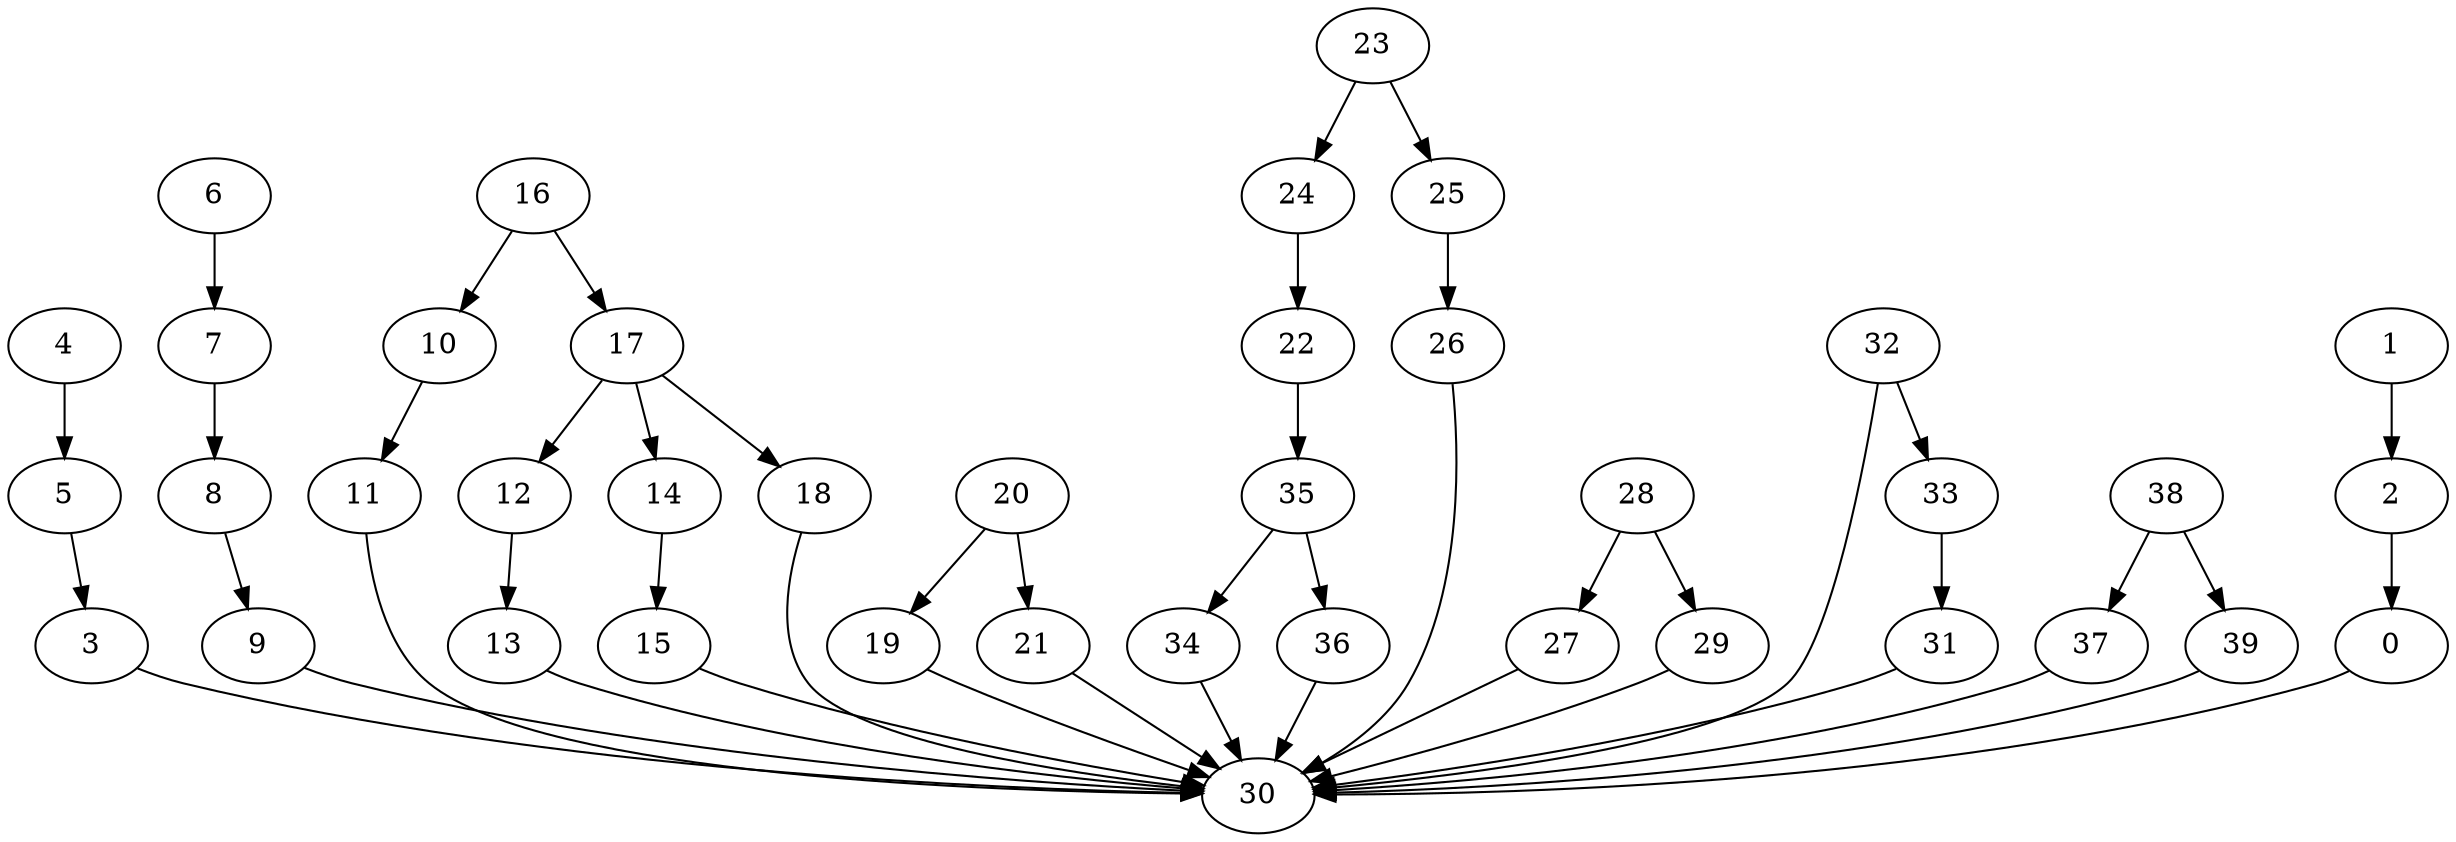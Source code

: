 strict digraph  {
0 [exec=119];
1 [exec=99];
2 [exec=92];
3 [exec=121];
4 [exec=72];
5 [exec=190];
6 [exec=116];
7 [exec=61];
8 [exec=70];
9 [exec=61];
10 [exec=170];
11 [exec=137];
12 [exec=87];
13 [exec=100];
14 [exec=67];
15 [exec=155];
16 [exec=101];
17 [exec=162];
18 [exec=120];
19 [exec=121];
20 [exec=199];
21 [exec=110];
22 [exec=56];
23 [exec=60];
24 [exec=141];
25 [exec=71];
26 [exec=123];
27 [exec=64];
28 [exec=93];
29 [exec=88];
30 [exec=81];
31 [exec=185];
32 [exec=124];
33 [exec=154];
34 [exec=163];
35 [exec=113];
36 [exec=159];
37 [exec=115];
38 [exec=114];
39 [exec=112];
0 -> 30  [comm=11];
1 -> 2  [comm=10];
2 -> 0  [comm=5];
3 -> 30  [comm=13];
4 -> 5  [comm=8];
5 -> 3  [comm=17];
6 -> 7  [comm=17];
7 -> 8  [comm=12];
8 -> 9  [comm=6];
9 -> 30  [comm=11];
10 -> 11  [comm=10];
11 -> 30  [comm=15];
12 -> 13  [comm=20];
13 -> 30  [comm=19];
14 -> 15  [comm=5];
15 -> 30  [comm=7];
16 -> 17  [comm=6];
16 -> 10  [comm=8];
17 -> 18  [comm=20];
17 -> 12  [comm=13];
17 -> 14  [comm=9];
18 -> 30  [comm=6];
19 -> 30  [comm=16];
20 -> 21  [comm=7];
20 -> 19  [comm=5];
21 -> 30  [comm=14];
22 -> 35  [comm=16];
23 -> 24  [comm=7];
23 -> 25  [comm=7];
24 -> 22  [comm=19];
25 -> 26  [comm=17];
26 -> 30  [comm=11];
27 -> 30  [comm=14];
28 -> 29  [comm=17];
28 -> 27  [comm=12];
29 -> 30  [comm=20];
31 -> 30  [comm=17];
32 -> 33  [comm=8];
32 -> 30  [comm=7];
33 -> 31  [comm=8];
34 -> 30  [comm=16];
35 -> 36  [comm=18];
35 -> 34  [comm=18];
36 -> 30  [comm=19];
37 -> 30  [comm=7];
38 -> 39  [comm=11];
38 -> 37  [comm=14];
39 -> 30  [comm=20];
}
